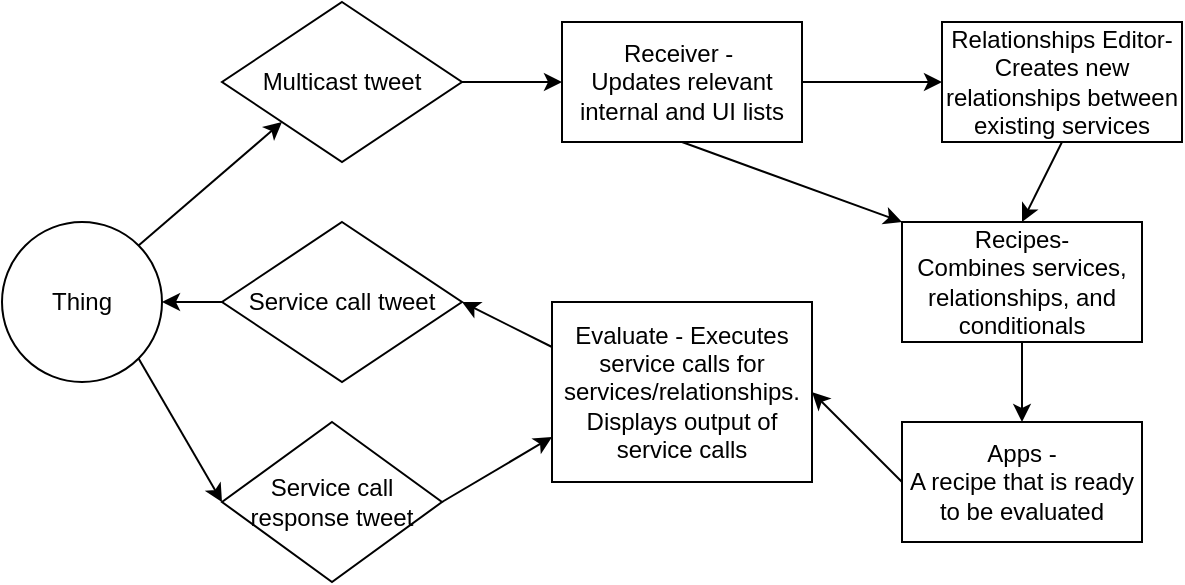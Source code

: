<mxfile version="15.7.3" type="device"><diagram id="5NXr90WsbG5n15PiH5G4" name="Page-1"><mxGraphModel dx="1422" dy="762" grid="1" gridSize="10" guides="1" tooltips="1" connect="1" arrows="1" fold="1" page="1" pageScale="1" pageWidth="850" pageHeight="1100" math="0" shadow="0"><root><mxCell id="0"/><mxCell id="1" parent="0"/><mxCell id="b_1_NogjUxykcz9teKAY-13" style="edgeStyle=none;rounded=0;orthogonalLoop=1;jettySize=auto;html=1;exitX=1;exitY=0.5;exitDx=0;exitDy=0;entryX=0;entryY=0.5;entryDx=0;entryDy=0;" edge="1" parent="1" source="b_1_NogjUxykcz9teKAY-1" target="b_1_NogjUxykcz9teKAY-5"><mxGeometry relative="1" as="geometry"/></mxCell><mxCell id="b_1_NogjUxykcz9teKAY-1" value="Multicast tweet" style="rhombus;whiteSpace=wrap;html=1;" vertex="1" parent="1"><mxGeometry x="150" y="150" width="120" height="80" as="geometry"/></mxCell><mxCell id="b_1_NogjUxykcz9teKAY-19" style="edgeStyle=none;rounded=0;orthogonalLoop=1;jettySize=auto;html=1;exitX=0.5;exitY=1;exitDx=0;exitDy=0;entryX=0;entryY=0;entryDx=0;entryDy=0;" edge="1" parent="1" source="b_1_NogjUxykcz9teKAY-5" target="b_1_NogjUxykcz9teKAY-17"><mxGeometry relative="1" as="geometry"/></mxCell><mxCell id="b_1_NogjUxykcz9teKAY-25" style="edgeStyle=none;rounded=0;orthogonalLoop=1;jettySize=auto;html=1;exitX=1;exitY=0.5;exitDx=0;exitDy=0;entryX=0;entryY=0.5;entryDx=0;entryDy=0;" edge="1" parent="1" source="b_1_NogjUxykcz9teKAY-5" target="b_1_NogjUxykcz9teKAY-18"><mxGeometry relative="1" as="geometry"/></mxCell><mxCell id="b_1_NogjUxykcz9teKAY-5" value="Receiver -&amp;nbsp;&lt;br&gt;Updates relevant internal and UI lists" style="rounded=0;whiteSpace=wrap;html=1;" vertex="1" parent="1"><mxGeometry x="320" y="160" width="120" height="60" as="geometry"/></mxCell><mxCell id="b_1_NogjUxykcz9teKAY-10" style="rounded=0;orthogonalLoop=1;jettySize=auto;html=1;exitX=1;exitY=1;exitDx=0;exitDy=0;entryX=0;entryY=0.5;entryDx=0;entryDy=0;" edge="1" parent="1" source="b_1_NogjUxykcz9teKAY-6" target="b_1_NogjUxykcz9teKAY-8"><mxGeometry relative="1" as="geometry"/></mxCell><mxCell id="b_1_NogjUxykcz9teKAY-12" style="rounded=0;orthogonalLoop=1;jettySize=auto;html=1;exitX=1;exitY=0;exitDx=0;exitDy=0;entryX=0;entryY=1;entryDx=0;entryDy=0;" edge="1" parent="1" source="b_1_NogjUxykcz9teKAY-6" target="b_1_NogjUxykcz9teKAY-1"><mxGeometry relative="1" as="geometry"/></mxCell><mxCell id="b_1_NogjUxykcz9teKAY-6" value="Thing" style="ellipse;whiteSpace=wrap;html=1;aspect=fixed;" vertex="1" parent="1"><mxGeometry x="40" y="260" width="80" height="80" as="geometry"/></mxCell><mxCell id="b_1_NogjUxykcz9teKAY-9" style="edgeStyle=orthogonalEdgeStyle;rounded=0;orthogonalLoop=1;jettySize=auto;html=1;exitX=0;exitY=0.5;exitDx=0;exitDy=0;entryX=1;entryY=0.5;entryDx=0;entryDy=0;" edge="1" parent="1" source="b_1_NogjUxykcz9teKAY-7" target="b_1_NogjUxykcz9teKAY-6"><mxGeometry relative="1" as="geometry"/></mxCell><mxCell id="b_1_NogjUxykcz9teKAY-7" value="Service call tweet" style="rhombus;whiteSpace=wrap;html=1;" vertex="1" parent="1"><mxGeometry x="150" y="260" width="120" height="80" as="geometry"/></mxCell><mxCell id="b_1_NogjUxykcz9teKAY-16" style="edgeStyle=none;rounded=0;orthogonalLoop=1;jettySize=auto;html=1;exitX=1;exitY=0.5;exitDx=0;exitDy=0;entryX=0;entryY=0.75;entryDx=0;entryDy=0;" edge="1" parent="1" source="b_1_NogjUxykcz9teKAY-8" target="b_1_NogjUxykcz9teKAY-14"><mxGeometry relative="1" as="geometry"/></mxCell><mxCell id="b_1_NogjUxykcz9teKAY-8" value="Service call response tweet" style="rhombus;whiteSpace=wrap;html=1;" vertex="1" parent="1"><mxGeometry x="150" y="360" width="110" height="80" as="geometry"/></mxCell><mxCell id="b_1_NogjUxykcz9teKAY-15" style="edgeStyle=none;rounded=0;orthogonalLoop=1;jettySize=auto;html=1;exitX=0;exitY=0.25;exitDx=0;exitDy=0;entryX=1;entryY=0.5;entryDx=0;entryDy=0;" edge="1" parent="1" source="b_1_NogjUxykcz9teKAY-14" target="b_1_NogjUxykcz9teKAY-7"><mxGeometry relative="1" as="geometry"/></mxCell><mxCell id="b_1_NogjUxykcz9teKAY-14" value="Evaluate - Executes service calls for services/relationships. Displays output of service calls" style="rounded=0;whiteSpace=wrap;html=1;" vertex="1" parent="1"><mxGeometry x="315" y="300" width="130" height="90" as="geometry"/></mxCell><mxCell id="b_1_NogjUxykcz9teKAY-23" style="edgeStyle=none;rounded=0;orthogonalLoop=1;jettySize=auto;html=1;exitX=0.5;exitY=1;exitDx=0;exitDy=0;entryX=0.5;entryY=0;entryDx=0;entryDy=0;" edge="1" parent="1" source="b_1_NogjUxykcz9teKAY-17" target="b_1_NogjUxykcz9teKAY-22"><mxGeometry relative="1" as="geometry"/></mxCell><mxCell id="b_1_NogjUxykcz9teKAY-17" value="Recipes-&lt;br&gt;Combines services, relationships, and conditionals" style="rounded=0;whiteSpace=wrap;html=1;" vertex="1" parent="1"><mxGeometry x="490" y="260" width="120" height="60" as="geometry"/></mxCell><mxCell id="b_1_NogjUxykcz9teKAY-20" style="edgeStyle=none;rounded=0;orthogonalLoop=1;jettySize=auto;html=1;exitX=0.5;exitY=1;exitDx=0;exitDy=0;entryX=0.5;entryY=0;entryDx=0;entryDy=0;" edge="1" parent="1" source="b_1_NogjUxykcz9teKAY-18" target="b_1_NogjUxykcz9teKAY-17"><mxGeometry relative="1" as="geometry"/></mxCell><mxCell id="b_1_NogjUxykcz9teKAY-18" value="Relationships Editor-&lt;br&gt;Creates new relationships between existing services" style="rounded=0;whiteSpace=wrap;html=1;" vertex="1" parent="1"><mxGeometry x="510" y="160" width="120" height="60" as="geometry"/></mxCell><mxCell id="b_1_NogjUxykcz9teKAY-24" style="edgeStyle=none;rounded=0;orthogonalLoop=1;jettySize=auto;html=1;exitX=0;exitY=0.5;exitDx=0;exitDy=0;entryX=1;entryY=0.5;entryDx=0;entryDy=0;" edge="1" parent="1" source="b_1_NogjUxykcz9teKAY-22" target="b_1_NogjUxykcz9teKAY-14"><mxGeometry relative="1" as="geometry"/></mxCell><mxCell id="b_1_NogjUxykcz9teKAY-22" value="Apps -&lt;br&gt;A recipe that is ready to be evaluated" style="rounded=0;whiteSpace=wrap;html=1;" vertex="1" parent="1"><mxGeometry x="490" y="360" width="120" height="60" as="geometry"/></mxCell></root></mxGraphModel></diagram></mxfile>
